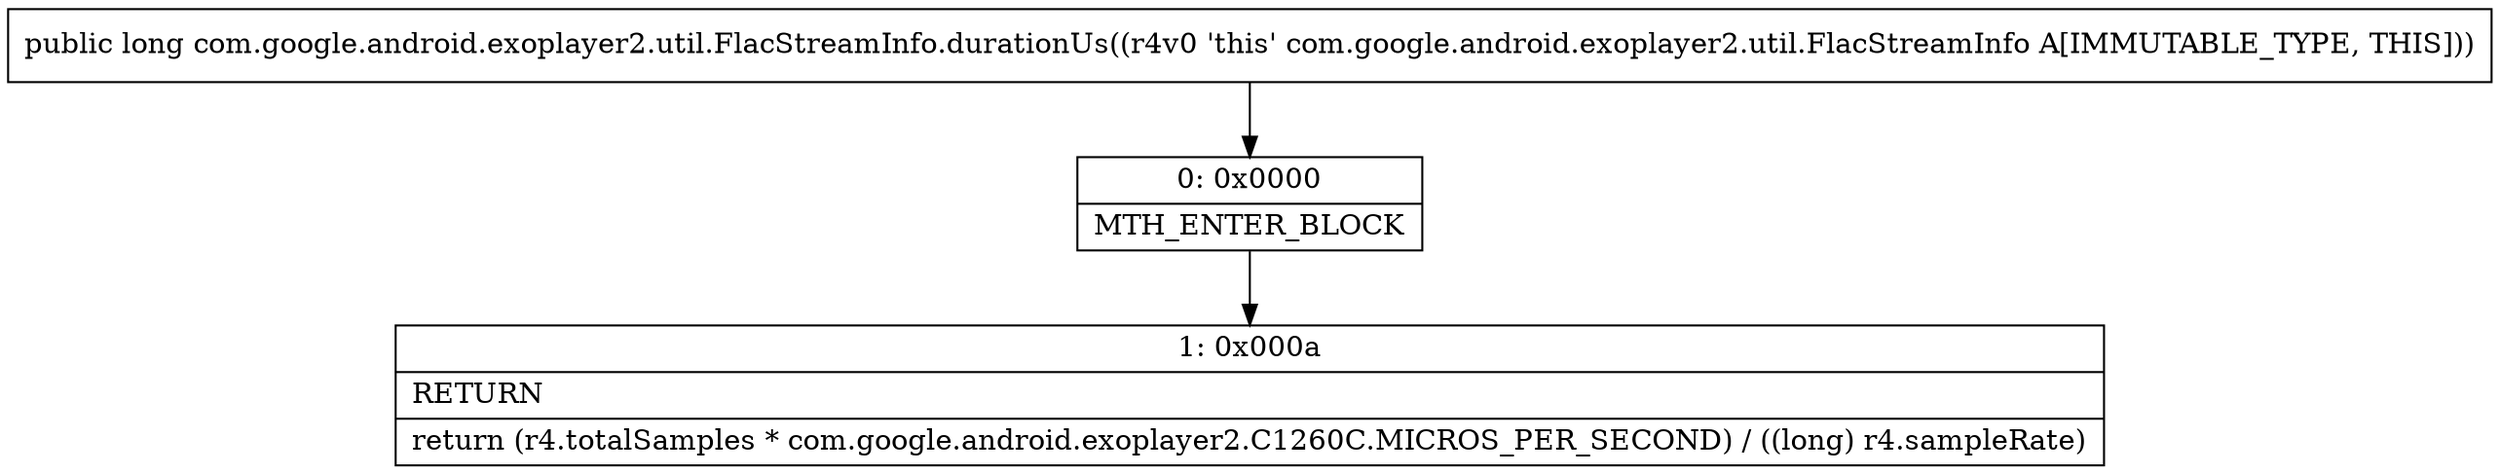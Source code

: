 digraph "CFG forcom.google.android.exoplayer2.util.FlacStreamInfo.durationUs()J" {
Node_0 [shape=record,label="{0\:\ 0x0000|MTH_ENTER_BLOCK\l}"];
Node_1 [shape=record,label="{1\:\ 0x000a|RETURN\l|return (r4.totalSamples * com.google.android.exoplayer2.C1260C.MICROS_PER_SECOND) \/ ((long) r4.sampleRate)\l}"];
MethodNode[shape=record,label="{public long com.google.android.exoplayer2.util.FlacStreamInfo.durationUs((r4v0 'this' com.google.android.exoplayer2.util.FlacStreamInfo A[IMMUTABLE_TYPE, THIS])) }"];
MethodNode -> Node_0;
Node_0 -> Node_1;
}

